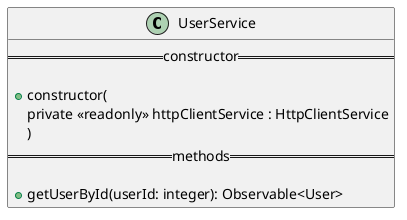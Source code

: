 @startuml UserService
class UserService {
  == constructor ==

  + constructor(
    private <<readonly>> httpClientService : HttpClientService
    )
  == methods ==

  + getUserById(userId: integer): Observable<User>
}
@enduml
